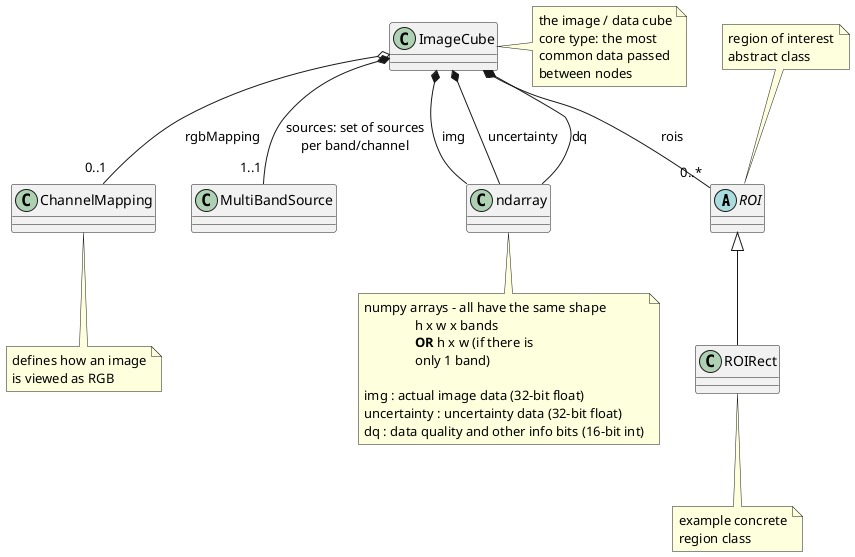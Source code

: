 @startuml
skinparam classAttributeIconSize 0

abstract class ROI {
}

note top of ROI
region of interest
abstract class
end note

class ROIRect extends ROI {
}
note bottom of ROIRect
example concrete
region class
end note

class ChannelMapping {
}
note bottom of ChannelMapping
defines how an image
is viewed as RGB
end note

class ImageCube {
}
note right of ImageCube
the image / data cube
core type: the most
common data passed
between nodes
end note

ImageCube *-- "1..1" MultiBandSource: "sources: set of sources\nper band/channel"
ImageCube o-- "0..1" ChannelMapping: rgbMapping
ImageCube *-- ndarray : img
ImageCube *-- ndarray : uncertainty
ImageCube *-- ndarray : dq
ImageCube *-- "0..*" ROI : rois

note bottom of ndarray
numpy arrays - all have the same shape
               h x w x bands
               **OR** h x w (if there is
               only 1 band)

img : actual image data (32-bit float)
uncertainty : uncertainty data (32-bit float)
dq : data quality and other info bits (16-bit int)
end note

@enduml


